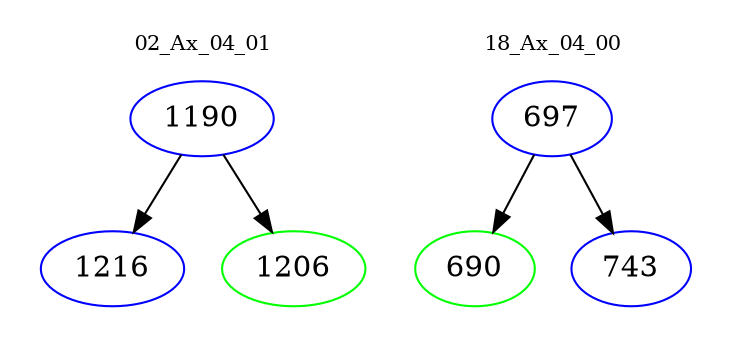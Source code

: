 digraph{
subgraph cluster_0 {
color = white
label = "02_Ax_04_01";
fontsize=10;
T0_1190 [label="1190", color="blue"]
T0_1190 -> T0_1216 [color="black"]
T0_1216 [label="1216", color="blue"]
T0_1190 -> T0_1206 [color="black"]
T0_1206 [label="1206", color="green"]
}
subgraph cluster_1 {
color = white
label = "18_Ax_04_00";
fontsize=10;
T1_697 [label="697", color="blue"]
T1_697 -> T1_690 [color="black"]
T1_690 [label="690", color="green"]
T1_697 -> T1_743 [color="black"]
T1_743 [label="743", color="blue"]
}
}
